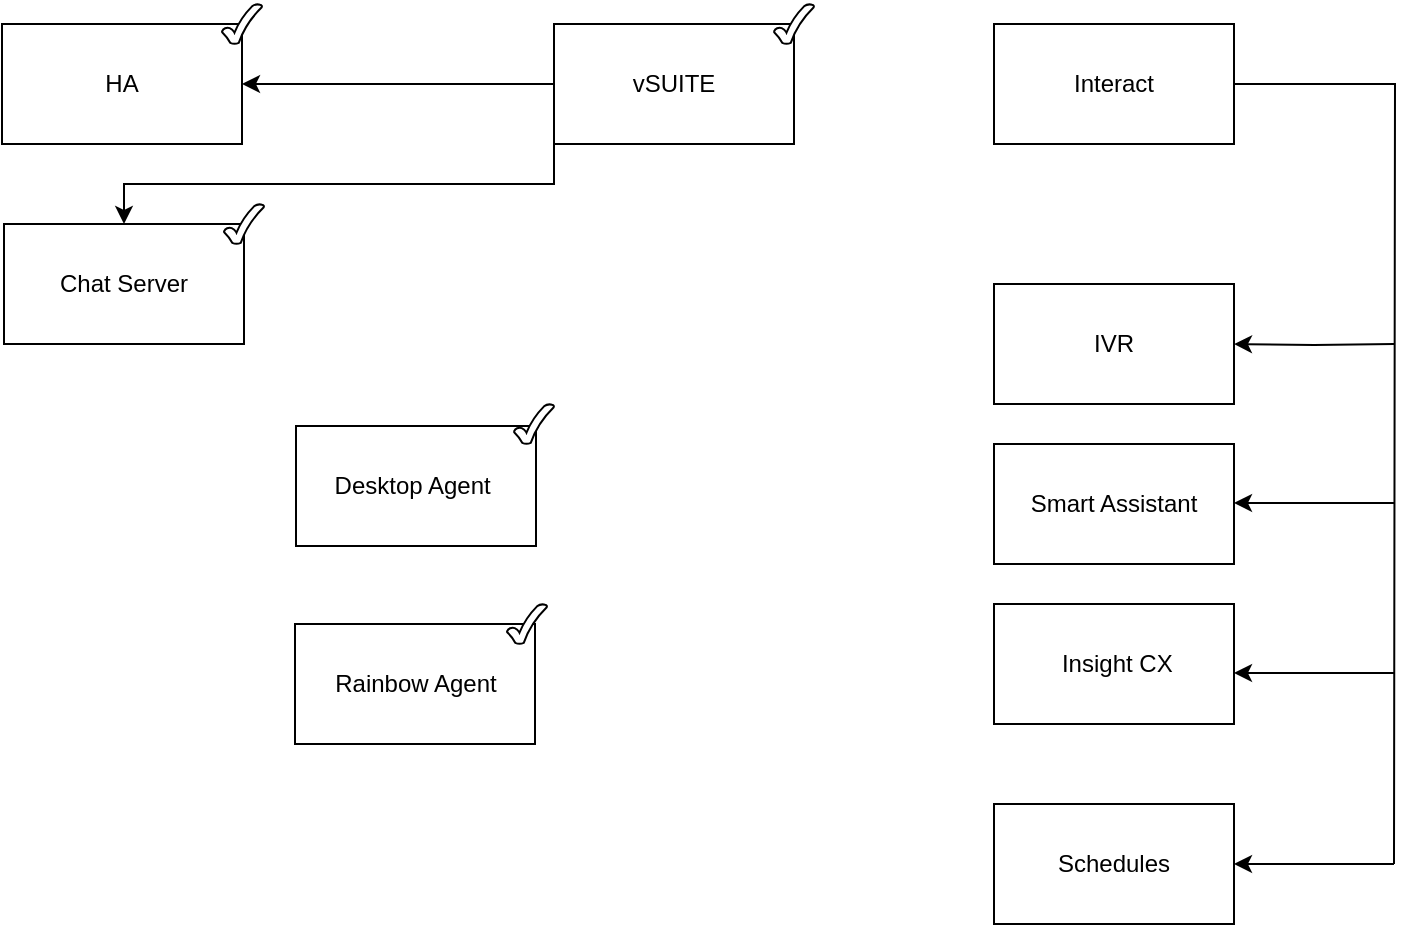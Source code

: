 <mxfile version="28.2.0">
  <diagram name="Page-1" id="HPRNnmYeag9wvSMXlz_C">
    <mxGraphModel dx="1540" dy="837" grid="1" gridSize="10" guides="1" tooltips="1" connect="1" arrows="1" fold="1" page="1" pageScale="1" pageWidth="827" pageHeight="1169" math="0" shadow="0">
      <root>
        <mxCell id="0" />
        <mxCell id="1" parent="0" />
        <mxCell id="qeHFE5mkfLP8KZIX4y5K-9" value="" style="group" vertex="1" connectable="0" parent="1">
          <mxGeometry x="330" y="30" width="130" height="70" as="geometry" />
        </mxCell>
        <mxCell id="qeHFE5mkfLP8KZIX4y5K-3" value="&lt;span style=&quot;color: light-dark(rgb(0, 0, 0), rgb(26, 26, 26));&quot;&gt;vSUITE&lt;/span&gt;" style="rounded=0;whiteSpace=wrap;html=1;fillColor=light-dark(#FFFFFF,#CCCCCC);movable=1;resizable=1;rotatable=1;deletable=1;editable=1;locked=0;connectable=1;" vertex="1" parent="qeHFE5mkfLP8KZIX4y5K-9">
          <mxGeometry y="10" width="120" height="60" as="geometry" />
        </mxCell>
        <mxCell id="qeHFE5mkfLP8KZIX4y5K-7" value="" style="verticalLabelPosition=bottom;verticalAlign=top;html=1;shape=mxgraph.basic.tick;fillColor=light-dark(#FFFFFF,#66CC00);movable=1;resizable=1;rotatable=1;deletable=1;editable=1;locked=0;connectable=1;" vertex="1" parent="qeHFE5mkfLP8KZIX4y5K-9">
          <mxGeometry x="110" width="20" height="20" as="geometry" />
        </mxCell>
        <mxCell id="qeHFE5mkfLP8KZIX4y5K-10" value="" style="group" vertex="1" connectable="0" parent="1">
          <mxGeometry x="55" y="130" width="130" height="70" as="geometry" />
        </mxCell>
        <mxCell id="qeHFE5mkfLP8KZIX4y5K-6" value="&lt;span style=&quot;color: light-dark(rgb(0, 0, 0), rgb(0, 0, 0));&quot;&gt;Chat Server&lt;/span&gt;" style="rounded=0;whiteSpace=wrap;html=1;fillColor=light-dark(#FFFFFF,#CCCCCC);" vertex="1" parent="qeHFE5mkfLP8KZIX4y5K-10">
          <mxGeometry y="10" width="120" height="60" as="geometry" />
        </mxCell>
        <mxCell id="qeHFE5mkfLP8KZIX4y5K-8" value="" style="verticalLabelPosition=bottom;verticalAlign=top;html=1;shape=mxgraph.basic.tick;fillColor=light-dark(#FFFFFF,#66CC00);" vertex="1" parent="qeHFE5mkfLP8KZIX4y5K-10">
          <mxGeometry x="110" width="20" height="20" as="geometry" />
        </mxCell>
        <mxCell id="qeHFE5mkfLP8KZIX4y5K-11" value="" style="group" vertex="1" connectable="0" parent="1">
          <mxGeometry x="54" y="30" width="130" height="70" as="geometry" />
        </mxCell>
        <mxCell id="qeHFE5mkfLP8KZIX4y5K-4" value="&lt;span style=&quot;color: light-dark(rgb(0, 0, 0), rgb(0, 0, 0));&quot;&gt;HA&lt;/span&gt;" style="rounded=0;whiteSpace=wrap;html=1;fillColor=light-dark(#FFFFFF,#CCCCCC);" vertex="1" parent="qeHFE5mkfLP8KZIX4y5K-11">
          <mxGeometry y="10" width="120" height="60" as="geometry" />
        </mxCell>
        <mxCell id="qeHFE5mkfLP8KZIX4y5K-5" value="" style="verticalLabelPosition=bottom;verticalAlign=top;html=1;shape=mxgraph.basic.tick;fillColor=light-dark(#FFFFFF,#66CC00);" vertex="1" parent="qeHFE5mkfLP8KZIX4y5K-11">
          <mxGeometry x="110" width="20" height="20" as="geometry" />
        </mxCell>
        <mxCell id="qeHFE5mkfLP8KZIX4y5K-19" value="" style="group" vertex="1" connectable="0" parent="1">
          <mxGeometry x="185" y="230" width="145" height="71" as="geometry" />
        </mxCell>
        <mxCell id="qeHFE5mkfLP8KZIX4y5K-37" value="" style="group" vertex="1" connectable="0" parent="qeHFE5mkfLP8KZIX4y5K-19">
          <mxGeometry x="16" width="129" height="71" as="geometry" />
        </mxCell>
        <mxCell id="qeHFE5mkfLP8KZIX4y5K-16" value="&lt;span style=&quot;color: light-dark(rgb(0, 0, 0), rgb(0, 0, 0));&quot;&gt;Desktop Agent&amp;nbsp;&lt;/span&gt;" style="rounded=0;whiteSpace=wrap;html=1;fillColor=light-dark(#FFFFFF,#CCCCCC);" vertex="1" parent="qeHFE5mkfLP8KZIX4y5K-37">
          <mxGeometry y="11" width="120" height="60" as="geometry" />
        </mxCell>
        <mxCell id="qeHFE5mkfLP8KZIX4y5K-35" value="" style="verticalLabelPosition=bottom;verticalAlign=top;html=1;shape=mxgraph.basic.tick;fillColor=light-dark(#FFFFFF,#66CC00);" vertex="1" parent="qeHFE5mkfLP8KZIX4y5K-37">
          <mxGeometry x="109" width="20" height="20" as="geometry" />
        </mxCell>
        <mxCell id="qeHFE5mkfLP8KZIX4y5K-24" style="edgeStyle=orthogonalEdgeStyle;rounded=0;orthogonalLoop=1;jettySize=auto;html=1;exitX=0;exitY=0.5;exitDx=0;exitDy=0;" edge="1" parent="1" source="qeHFE5mkfLP8KZIX4y5K-3" target="qeHFE5mkfLP8KZIX4y5K-4">
          <mxGeometry relative="1" as="geometry" />
        </mxCell>
        <mxCell id="qeHFE5mkfLP8KZIX4y5K-30" value="" style="group" vertex="1" connectable="0" parent="1">
          <mxGeometry x="550" y="30" width="134" height="70" as="geometry" />
        </mxCell>
        <mxCell id="qeHFE5mkfLP8KZIX4y5K-55" style="edgeStyle=orthogonalEdgeStyle;rounded=0;orthogonalLoop=1;jettySize=auto;html=1;exitX=1;exitY=0.5;exitDx=0;exitDy=0;endArrow=none;endFill=0;" edge="1" parent="qeHFE5mkfLP8KZIX4y5K-30" source="qeHFE5mkfLP8KZIX4y5K-31">
          <mxGeometry relative="1" as="geometry">
            <mxPoint x="200" y="430" as="targetPoint" />
          </mxGeometry>
        </mxCell>
        <mxCell id="qeHFE5mkfLP8KZIX4y5K-31" value="&lt;span style=&quot;color: light-dark(rgb(0, 0, 0), rgb(0, 0, 0));&quot;&gt;Interact&lt;/span&gt;" style="rounded=0;whiteSpace=wrap;html=1;fillColor=light-dark(#FFFFFF,#CCCCCC);movable=1;resizable=1;rotatable=1;deletable=1;editable=1;locked=0;connectable=1;" vertex="1" parent="qeHFE5mkfLP8KZIX4y5K-30">
          <mxGeometry y="10" width="120" height="60" as="geometry" />
        </mxCell>
        <mxCell id="qeHFE5mkfLP8KZIX4y5K-47" value="" style="shape=image;html=1;verticalAlign=top;verticalLabelPosition=bottom;labelBackgroundColor=#ffffff;imageAspect=0;aspect=fixed;image=https://icons.diagrams.net/icon-cache1/Essentials-2479/039_-_Cross-1213.svg" vertex="1" parent="qeHFE5mkfLP8KZIX4y5K-30">
          <mxGeometry x="110" y="-2" width="24" height="24" as="geometry" />
        </mxCell>
        <mxCell id="qeHFE5mkfLP8KZIX4y5K-33" style="edgeStyle=orthogonalEdgeStyle;rounded=0;orthogonalLoop=1;jettySize=auto;html=1;exitX=0;exitY=0.5;exitDx=0;exitDy=0;" edge="1" parent="1" source="qeHFE5mkfLP8KZIX4y5K-3" target="qeHFE5mkfLP8KZIX4y5K-6">
          <mxGeometry relative="1" as="geometry">
            <Array as="points">
              <mxPoint x="330" y="120" />
              <mxPoint x="115" y="120" />
            </Array>
          </mxGeometry>
        </mxCell>
        <mxCell id="qeHFE5mkfLP8KZIX4y5K-34" value="" style="group" vertex="1" connectable="0" parent="1">
          <mxGeometry x="200.5" y="330" width="126" height="70" as="geometry" />
        </mxCell>
        <mxCell id="qeHFE5mkfLP8KZIX4y5K-27" value="&lt;span style=&quot;color: light-dark(rgb(0, 0, 0), rgb(0, 0, 0));&quot;&gt;Rainbow &lt;/span&gt;&lt;span style=&quot;color: light-dark(rgb(0, 0, 0), rgb(0, 0, 0));&quot;&gt;&lt;span style=&quot;color: light-dark(rgb(0, 0, 0), rgb(0, 0, 0));&quot;&gt;Agen&lt;/span&gt;t&lt;/span&gt;" style="rounded=0;whiteSpace=wrap;html=1;fillColor=light-dark(#FFFFFF,#CCCCCC);" vertex="1" parent="qeHFE5mkfLP8KZIX4y5K-34">
          <mxGeometry y="10" width="120" height="60" as="geometry" />
        </mxCell>
        <mxCell id="qeHFE5mkfLP8KZIX4y5K-28" value="" style="verticalLabelPosition=bottom;verticalAlign=top;html=1;shape=mxgraph.basic.tick;fillColor=light-dark(#FFFFFF,#66CC00);" vertex="1" parent="qeHFE5mkfLP8KZIX4y5K-34">
          <mxGeometry x="106" width="20" height="20" as="geometry" />
        </mxCell>
        <mxCell id="qeHFE5mkfLP8KZIX4y5K-38" value="" style="group" vertex="1" connectable="0" parent="1">
          <mxGeometry x="550" y="160" width="134" height="70" as="geometry" />
        </mxCell>
        <mxCell id="qeHFE5mkfLP8KZIX4y5K-39" value="&lt;span style=&quot;color: light-dark(rgb(0, 0, 0), rgb(0, 0, 0));&quot;&gt;IVR&lt;/span&gt;" style="rounded=0;whiteSpace=wrap;html=1;fillColor=light-dark(#FFFFFF,#CCCCCC);movable=1;resizable=1;rotatable=1;deletable=1;editable=1;locked=0;connectable=1;" vertex="1" parent="qeHFE5mkfLP8KZIX4y5K-38">
          <mxGeometry y="10" width="120" height="60" as="geometry" />
        </mxCell>
        <mxCell id="qeHFE5mkfLP8KZIX4y5K-48" value="" style="shape=image;html=1;verticalAlign=top;verticalLabelPosition=bottom;labelBackgroundColor=#ffffff;imageAspect=0;aspect=fixed;image=https://icons.diagrams.net/icon-cache1/Essentials-2479/039_-_Cross-1213.svg" vertex="1" parent="qeHFE5mkfLP8KZIX4y5K-38">
          <mxGeometry x="110" y="-2" width="24" height="24" as="geometry" />
        </mxCell>
        <mxCell id="qeHFE5mkfLP8KZIX4y5K-41" value="" style="group" vertex="1" connectable="0" parent="1">
          <mxGeometry x="610" y="240" width="134" height="70" as="geometry" />
        </mxCell>
        <mxCell id="qeHFE5mkfLP8KZIX4y5K-42" value="&lt;span style=&quot;color: light-dark(rgb(0, 0, 0), rgb(0, 0, 0));&quot;&gt;Smart Assistant&lt;/span&gt;" style="rounded=0;whiteSpace=wrap;html=1;fillColor=light-dark(#FFFFFF,#CCCCCC);movable=1;resizable=1;rotatable=1;deletable=1;editable=1;locked=0;connectable=1;" vertex="1" parent="qeHFE5mkfLP8KZIX4y5K-41">
          <mxGeometry x="-60" y="10" width="120" height="60" as="geometry" />
        </mxCell>
        <mxCell id="qeHFE5mkfLP8KZIX4y5K-49" value="" style="shape=image;html=1;verticalAlign=top;verticalLabelPosition=bottom;labelBackgroundColor=#ffffff;imageAspect=0;aspect=fixed;image=https://icons.diagrams.net/icon-cache1/Essentials-2479/039_-_Cross-1213.svg" vertex="1" parent="qeHFE5mkfLP8KZIX4y5K-41">
          <mxGeometry x="50" y="1" width="24" height="24" as="geometry" />
        </mxCell>
        <mxCell id="qeHFE5mkfLP8KZIX4y5K-57" style="edgeStyle=orthogonalEdgeStyle;rounded=0;orthogonalLoop=1;jettySize=auto;html=1;entryX=1;entryY=0.5;entryDx=0;entryDy=0;" edge="1" parent="qeHFE5mkfLP8KZIX4y5K-41">
          <mxGeometry relative="1" as="geometry">
            <mxPoint x="60" y="39.5" as="targetPoint" />
            <mxPoint x="140" y="39.5" as="sourcePoint" />
          </mxGeometry>
        </mxCell>
        <mxCell id="qeHFE5mkfLP8KZIX4y5K-44" value="" style="group" vertex="1" connectable="0" parent="1">
          <mxGeometry x="550" y="320" width="134" height="70" as="geometry" />
        </mxCell>
        <mxCell id="qeHFE5mkfLP8KZIX4y5K-45" value="&lt;span style=&quot;color: light-dark(rgb(0, 0, 0), rgb(0, 0, 0));&quot;&gt;&amp;nbsp;Insight CX&lt;/span&gt;" style="rounded=0;whiteSpace=wrap;html=1;fillColor=light-dark(#FFFFFF,#CCCCCC);movable=1;resizable=1;rotatable=1;deletable=1;editable=1;locked=0;connectable=1;" vertex="1" parent="qeHFE5mkfLP8KZIX4y5K-44">
          <mxGeometry y="10" width="120" height="60" as="geometry" />
        </mxCell>
        <mxCell id="qeHFE5mkfLP8KZIX4y5K-50" value="" style="shape=image;html=1;verticalAlign=top;verticalLabelPosition=bottom;labelBackgroundColor=#ffffff;imageAspect=0;aspect=fixed;image=https://icons.diagrams.net/icon-cache1/Essentials-2479/039_-_Cross-1213.svg" vertex="1" parent="qeHFE5mkfLP8KZIX4y5K-44">
          <mxGeometry x="110" width="24" height="24" as="geometry" />
        </mxCell>
        <mxCell id="qeHFE5mkfLP8KZIX4y5K-51" value="" style="group" vertex="1" connectable="0" parent="1">
          <mxGeometry x="550" y="420" width="134" height="70" as="geometry" />
        </mxCell>
        <mxCell id="qeHFE5mkfLP8KZIX4y5K-52" value="&lt;span style=&quot;color: light-dark(rgb(0, 0, 0), rgb(0, 0, 0));&quot;&gt;Schedules&lt;/span&gt;" style="rounded=0;whiteSpace=wrap;html=1;fillColor=light-dark(#FFFFFF,#CCCCCC);movable=1;resizable=1;rotatable=1;deletable=1;editable=1;locked=0;connectable=1;" vertex="1" parent="qeHFE5mkfLP8KZIX4y5K-51">
          <mxGeometry y="10" width="120" height="60" as="geometry" />
        </mxCell>
        <mxCell id="qeHFE5mkfLP8KZIX4y5K-53" value="" style="shape=image;html=1;verticalAlign=top;verticalLabelPosition=bottom;labelBackgroundColor=#ffffff;imageAspect=0;aspect=fixed;image=https://icons.diagrams.net/icon-cache1/Essentials-2479/039_-_Cross-1213.svg" vertex="1" parent="qeHFE5mkfLP8KZIX4y5K-51">
          <mxGeometry x="110" y="-2" width="24" height="24" as="geometry" />
        </mxCell>
        <mxCell id="qeHFE5mkfLP8KZIX4y5K-56" style="edgeStyle=orthogonalEdgeStyle;rounded=0;orthogonalLoop=1;jettySize=auto;html=1;entryX=1;entryY=0.5;entryDx=0;entryDy=0;" edge="1" parent="1" target="qeHFE5mkfLP8KZIX4y5K-39">
          <mxGeometry relative="1" as="geometry">
            <mxPoint x="870" y="800" as="targetPoint" />
            <mxPoint x="750" y="200" as="sourcePoint" />
          </mxGeometry>
        </mxCell>
        <mxCell id="qeHFE5mkfLP8KZIX4y5K-60" style="edgeStyle=orthogonalEdgeStyle;rounded=0;orthogonalLoop=1;jettySize=auto;html=1;entryX=1;entryY=0.5;entryDx=0;entryDy=0;" edge="1" parent="1">
          <mxGeometry relative="1" as="geometry">
            <mxPoint x="670" y="364.5" as="targetPoint" />
            <mxPoint x="750" y="364.5" as="sourcePoint" />
          </mxGeometry>
        </mxCell>
        <mxCell id="qeHFE5mkfLP8KZIX4y5K-61" style="edgeStyle=orthogonalEdgeStyle;rounded=0;orthogonalLoop=1;jettySize=auto;html=1;entryX=1;entryY=0.5;entryDx=0;entryDy=0;" edge="1" parent="1">
          <mxGeometry relative="1" as="geometry">
            <mxPoint x="670" y="460" as="targetPoint" />
            <mxPoint x="750" y="460" as="sourcePoint" />
          </mxGeometry>
        </mxCell>
      </root>
    </mxGraphModel>
  </diagram>
</mxfile>
